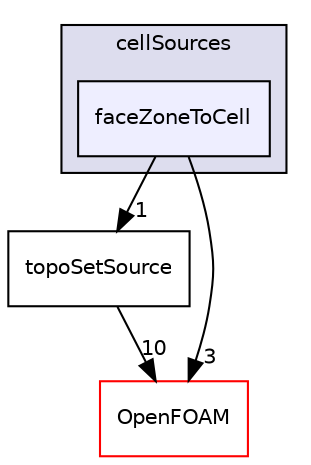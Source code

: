 digraph "src/meshTools/sets/cellSources/faceZoneToCell" {
  bgcolor=transparent;
  compound=true
  node [ fontsize="10", fontname="Helvetica"];
  edge [ labelfontsize="10", labelfontname="Helvetica"];
  subgraph clusterdir_fc621d78dcee889743a7b51abdefc9d7 {
    graph [ bgcolor="#ddddee", pencolor="black", label="cellSources" fontname="Helvetica", fontsize="10", URL="dir_fc621d78dcee889743a7b51abdefc9d7.html"]
  dir_52b798d1429cdfe1f738a74062a27820 [shape=box, label="faceZoneToCell", style="filled", fillcolor="#eeeeff", pencolor="black", URL="dir_52b798d1429cdfe1f738a74062a27820.html"];
  }
  dir_ffdc7a49b4414cf981ba8f0aa91f3c24 [shape=box label="topoSetSource" URL="dir_ffdc7a49b4414cf981ba8f0aa91f3c24.html"];
  dir_c5473ff19b20e6ec4dfe5c310b3778a8 [shape=box label="OpenFOAM" color="red" URL="dir_c5473ff19b20e6ec4dfe5c310b3778a8.html"];
  dir_52b798d1429cdfe1f738a74062a27820->dir_ffdc7a49b4414cf981ba8f0aa91f3c24 [headlabel="1", labeldistance=1.5 headhref="dir_001821_001866.html"];
  dir_52b798d1429cdfe1f738a74062a27820->dir_c5473ff19b20e6ec4dfe5c310b3778a8 [headlabel="3", labeldistance=1.5 headhref="dir_001821_001897.html"];
  dir_ffdc7a49b4414cf981ba8f0aa91f3c24->dir_c5473ff19b20e6ec4dfe5c310b3778a8 [headlabel="10", labeldistance=1.5 headhref="dir_001866_001897.html"];
}
